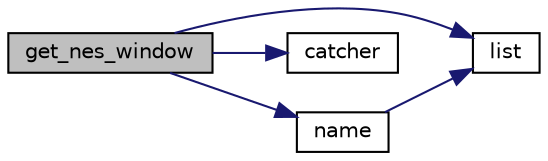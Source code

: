 digraph "get_nes_window"
{
  edge [fontname="Helvetica",fontsize="10",labelfontname="Helvetica",labelfontsize="10"];
  node [fontname="Helvetica",fontsize="10",shape=record];
  rankdir="LR";
  Node6 [label="get_nes_window",height=0.2,width=0.4,color="black", fillcolor="grey75", style="filled", fontcolor="black"];
  Node6 -> Node7 [color="midnightblue",fontsize="10",style="solid",fontname="Helvetica"];
  Node7 [label="list",height=0.2,width=0.4,color="black", fillcolor="white", style="filled",URL="$_c_t__window__manager_8cpp.html#af724a7f4ea1a59659c1b9b186e6910de"];
  Node6 -> Node8 [color="midnightblue",fontsize="10",style="solid",fontname="Helvetica"];
  Node8 [label="catcher",height=0.2,width=0.4,color="black", fillcolor="white", style="filled",URL="$_c_t__window__manager_8cpp.html#acbf856e2af7532854e2e8d72379c03ca"];
  Node6 -> Node9 [color="midnightblue",fontsize="10",style="solid",fontname="Helvetica"];
  Node9 [label="name",height=0.2,width=0.4,color="black", fillcolor="white", style="filled",URL="$_c_t__window__manager_8cpp.html#a7129ccf57dd13c73c71331e6d0a71ace"];
  Node9 -> Node7 [color="midnightblue",fontsize="10",style="solid",fontname="Helvetica"];
}
